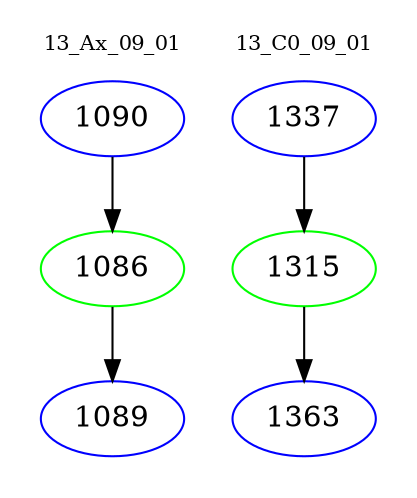 digraph{
subgraph cluster_0 {
color = white
label = "13_Ax_09_01";
fontsize=10;
T0_1090 [label="1090", color="blue"]
T0_1090 -> T0_1086 [color="black"]
T0_1086 [label="1086", color="green"]
T0_1086 -> T0_1089 [color="black"]
T0_1089 [label="1089", color="blue"]
}
subgraph cluster_1 {
color = white
label = "13_C0_09_01";
fontsize=10;
T1_1337 [label="1337", color="blue"]
T1_1337 -> T1_1315 [color="black"]
T1_1315 [label="1315", color="green"]
T1_1315 -> T1_1363 [color="black"]
T1_1363 [label="1363", color="blue"]
}
}
